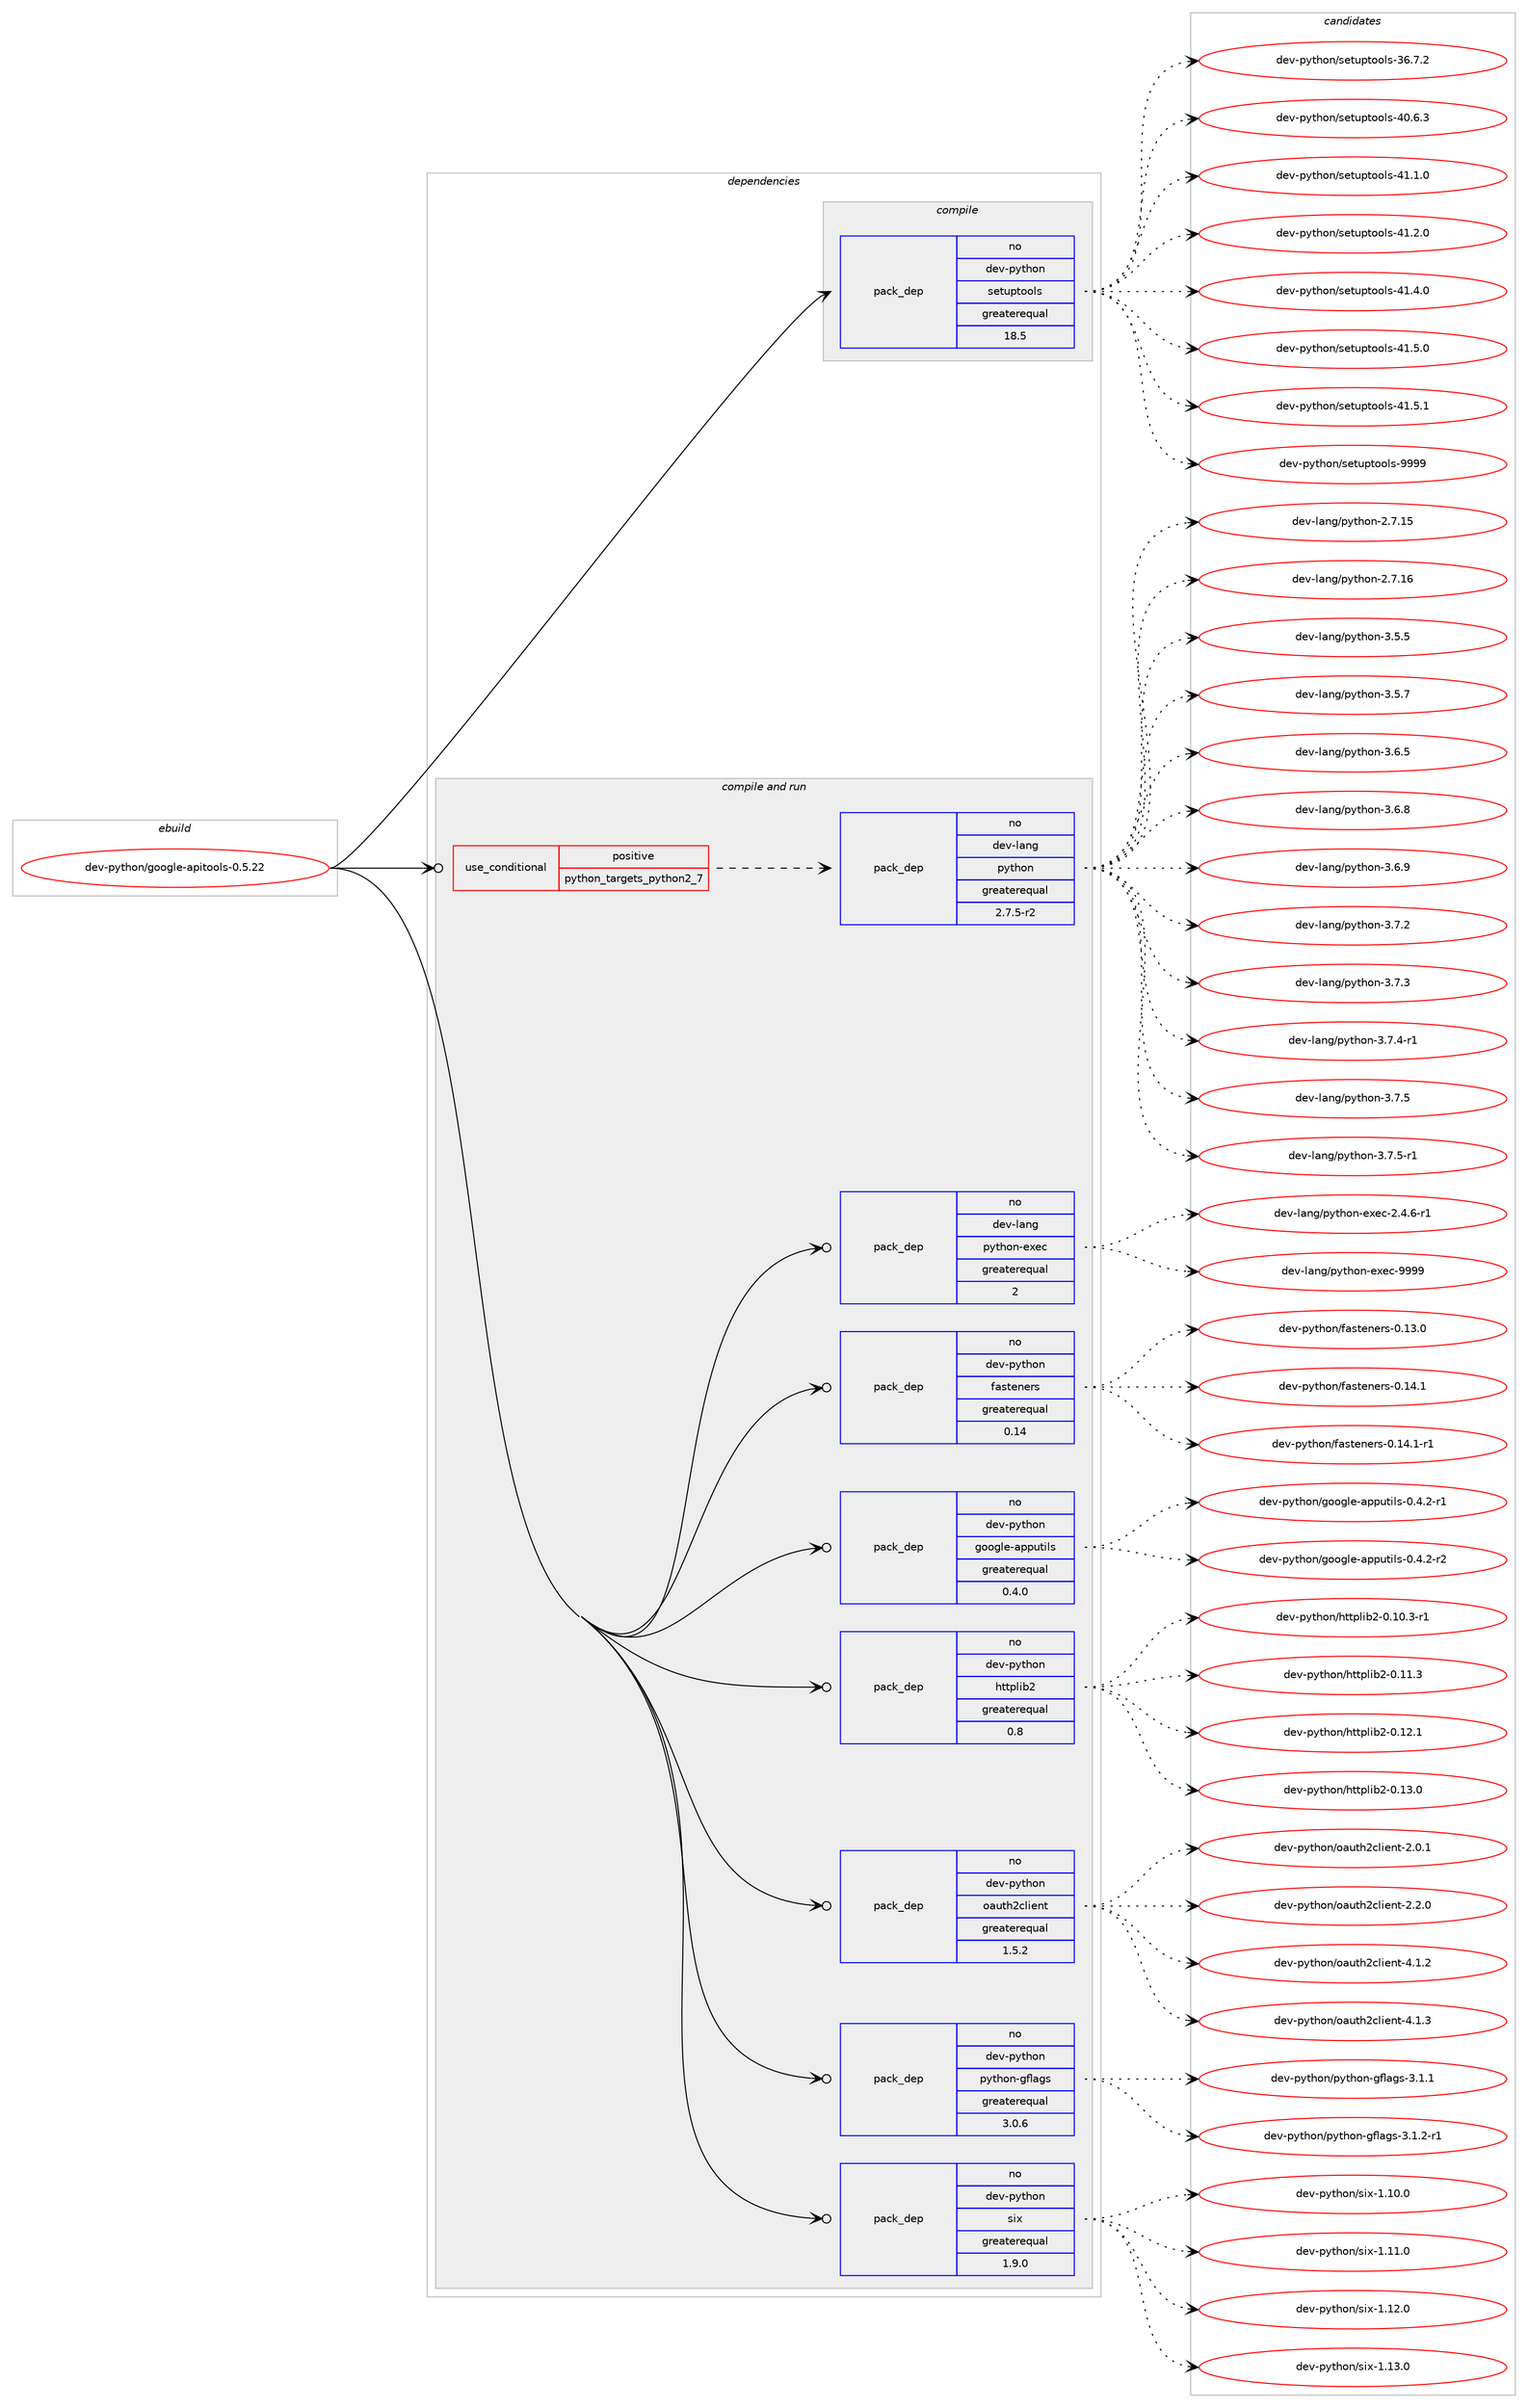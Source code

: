 digraph prolog {

# *************
# Graph options
# *************

newrank=true;
concentrate=true;
compound=true;
graph [rankdir=LR,fontname=Helvetica,fontsize=10,ranksep=1.5];#, ranksep=2.5, nodesep=0.2];
edge  [arrowhead=vee];
node  [fontname=Helvetica,fontsize=10];

# **********
# The ebuild
# **********

subgraph cluster_leftcol {
color=gray;
rank=same;
label=<<i>ebuild</i>>;
id [label="dev-python/google-apitools-0.5.22", color=red, width=4, href="../dev-python/google-apitools-0.5.22.svg"];
}

# ****************
# The dependencies
# ****************

subgraph cluster_midcol {
color=gray;
label=<<i>dependencies</i>>;
subgraph cluster_compile {
fillcolor="#eeeeee";
style=filled;
label=<<i>compile</i>>;
subgraph pack455209 {
dependency607137 [label=<<TABLE BORDER="0" CELLBORDER="1" CELLSPACING="0" CELLPADDING="4" WIDTH="220"><TR><TD ROWSPAN="6" CELLPADDING="30">pack_dep</TD></TR><TR><TD WIDTH="110">no</TD></TR><TR><TD>dev-python</TD></TR><TR><TD>setuptools</TD></TR><TR><TD>greaterequal</TD></TR><TR><TD>18.5</TD></TR></TABLE>>, shape=none, color=blue];
}
id:e -> dependency607137:w [weight=20,style="solid",arrowhead="vee"];
}
subgraph cluster_compileandrun {
fillcolor="#eeeeee";
style=filled;
label=<<i>compile and run</i>>;
subgraph cond140130 {
dependency607138 [label=<<TABLE BORDER="0" CELLBORDER="1" CELLSPACING="0" CELLPADDING="4"><TR><TD ROWSPAN="3" CELLPADDING="10">use_conditional</TD></TR><TR><TD>positive</TD></TR><TR><TD>python_targets_python2_7</TD></TR></TABLE>>, shape=none, color=red];
subgraph pack455210 {
dependency607139 [label=<<TABLE BORDER="0" CELLBORDER="1" CELLSPACING="0" CELLPADDING="4" WIDTH="220"><TR><TD ROWSPAN="6" CELLPADDING="30">pack_dep</TD></TR><TR><TD WIDTH="110">no</TD></TR><TR><TD>dev-lang</TD></TR><TR><TD>python</TD></TR><TR><TD>greaterequal</TD></TR><TR><TD>2.7.5-r2</TD></TR></TABLE>>, shape=none, color=blue];
}
dependency607138:e -> dependency607139:w [weight=20,style="dashed",arrowhead="vee"];
}
id:e -> dependency607138:w [weight=20,style="solid",arrowhead="odotvee"];
subgraph pack455211 {
dependency607140 [label=<<TABLE BORDER="0" CELLBORDER="1" CELLSPACING="0" CELLPADDING="4" WIDTH="220"><TR><TD ROWSPAN="6" CELLPADDING="30">pack_dep</TD></TR><TR><TD WIDTH="110">no</TD></TR><TR><TD>dev-lang</TD></TR><TR><TD>python-exec</TD></TR><TR><TD>greaterequal</TD></TR><TR><TD>2</TD></TR></TABLE>>, shape=none, color=blue];
}
id:e -> dependency607140:w [weight=20,style="solid",arrowhead="odotvee"];
subgraph pack455212 {
dependency607141 [label=<<TABLE BORDER="0" CELLBORDER="1" CELLSPACING="0" CELLPADDING="4" WIDTH="220"><TR><TD ROWSPAN="6" CELLPADDING="30">pack_dep</TD></TR><TR><TD WIDTH="110">no</TD></TR><TR><TD>dev-python</TD></TR><TR><TD>fasteners</TD></TR><TR><TD>greaterequal</TD></TR><TR><TD>0.14</TD></TR></TABLE>>, shape=none, color=blue];
}
id:e -> dependency607141:w [weight=20,style="solid",arrowhead="odotvee"];
subgraph pack455213 {
dependency607142 [label=<<TABLE BORDER="0" CELLBORDER="1" CELLSPACING="0" CELLPADDING="4" WIDTH="220"><TR><TD ROWSPAN="6" CELLPADDING="30">pack_dep</TD></TR><TR><TD WIDTH="110">no</TD></TR><TR><TD>dev-python</TD></TR><TR><TD>google-apputils</TD></TR><TR><TD>greaterequal</TD></TR><TR><TD>0.4.0</TD></TR></TABLE>>, shape=none, color=blue];
}
id:e -> dependency607142:w [weight=20,style="solid",arrowhead="odotvee"];
subgraph pack455214 {
dependency607143 [label=<<TABLE BORDER="0" CELLBORDER="1" CELLSPACING="0" CELLPADDING="4" WIDTH="220"><TR><TD ROWSPAN="6" CELLPADDING="30">pack_dep</TD></TR><TR><TD WIDTH="110">no</TD></TR><TR><TD>dev-python</TD></TR><TR><TD>httplib2</TD></TR><TR><TD>greaterequal</TD></TR><TR><TD>0.8</TD></TR></TABLE>>, shape=none, color=blue];
}
id:e -> dependency607143:w [weight=20,style="solid",arrowhead="odotvee"];
subgraph pack455215 {
dependency607144 [label=<<TABLE BORDER="0" CELLBORDER="1" CELLSPACING="0" CELLPADDING="4" WIDTH="220"><TR><TD ROWSPAN="6" CELLPADDING="30">pack_dep</TD></TR><TR><TD WIDTH="110">no</TD></TR><TR><TD>dev-python</TD></TR><TR><TD>oauth2client</TD></TR><TR><TD>greaterequal</TD></TR><TR><TD>1.5.2</TD></TR></TABLE>>, shape=none, color=blue];
}
id:e -> dependency607144:w [weight=20,style="solid",arrowhead="odotvee"];
subgraph pack455216 {
dependency607145 [label=<<TABLE BORDER="0" CELLBORDER="1" CELLSPACING="0" CELLPADDING="4" WIDTH="220"><TR><TD ROWSPAN="6" CELLPADDING="30">pack_dep</TD></TR><TR><TD WIDTH="110">no</TD></TR><TR><TD>dev-python</TD></TR><TR><TD>python-gflags</TD></TR><TR><TD>greaterequal</TD></TR><TR><TD>3.0.6</TD></TR></TABLE>>, shape=none, color=blue];
}
id:e -> dependency607145:w [weight=20,style="solid",arrowhead="odotvee"];
subgraph pack455217 {
dependency607146 [label=<<TABLE BORDER="0" CELLBORDER="1" CELLSPACING="0" CELLPADDING="4" WIDTH="220"><TR><TD ROWSPAN="6" CELLPADDING="30">pack_dep</TD></TR><TR><TD WIDTH="110">no</TD></TR><TR><TD>dev-python</TD></TR><TR><TD>six</TD></TR><TR><TD>greaterequal</TD></TR><TR><TD>1.9.0</TD></TR></TABLE>>, shape=none, color=blue];
}
id:e -> dependency607146:w [weight=20,style="solid",arrowhead="odotvee"];
}
subgraph cluster_run {
fillcolor="#eeeeee";
style=filled;
label=<<i>run</i>>;
}
}

# **************
# The candidates
# **************

subgraph cluster_choices {
rank=same;
color=gray;
label=<<i>candidates</i>>;

subgraph choice455209 {
color=black;
nodesep=1;
choice100101118451121211161041111104711510111611711211611111110811545515446554650 [label="dev-python/setuptools-36.7.2", color=red, width=4,href="../dev-python/setuptools-36.7.2.svg"];
choice100101118451121211161041111104711510111611711211611111110811545524846544651 [label="dev-python/setuptools-40.6.3", color=red, width=4,href="../dev-python/setuptools-40.6.3.svg"];
choice100101118451121211161041111104711510111611711211611111110811545524946494648 [label="dev-python/setuptools-41.1.0", color=red, width=4,href="../dev-python/setuptools-41.1.0.svg"];
choice100101118451121211161041111104711510111611711211611111110811545524946504648 [label="dev-python/setuptools-41.2.0", color=red, width=4,href="../dev-python/setuptools-41.2.0.svg"];
choice100101118451121211161041111104711510111611711211611111110811545524946524648 [label="dev-python/setuptools-41.4.0", color=red, width=4,href="../dev-python/setuptools-41.4.0.svg"];
choice100101118451121211161041111104711510111611711211611111110811545524946534648 [label="dev-python/setuptools-41.5.0", color=red, width=4,href="../dev-python/setuptools-41.5.0.svg"];
choice100101118451121211161041111104711510111611711211611111110811545524946534649 [label="dev-python/setuptools-41.5.1", color=red, width=4,href="../dev-python/setuptools-41.5.1.svg"];
choice10010111845112121116104111110471151011161171121161111111081154557575757 [label="dev-python/setuptools-9999", color=red, width=4,href="../dev-python/setuptools-9999.svg"];
dependency607137:e -> choice100101118451121211161041111104711510111611711211611111110811545515446554650:w [style=dotted,weight="100"];
dependency607137:e -> choice100101118451121211161041111104711510111611711211611111110811545524846544651:w [style=dotted,weight="100"];
dependency607137:e -> choice100101118451121211161041111104711510111611711211611111110811545524946494648:w [style=dotted,weight="100"];
dependency607137:e -> choice100101118451121211161041111104711510111611711211611111110811545524946504648:w [style=dotted,weight="100"];
dependency607137:e -> choice100101118451121211161041111104711510111611711211611111110811545524946524648:w [style=dotted,weight="100"];
dependency607137:e -> choice100101118451121211161041111104711510111611711211611111110811545524946534648:w [style=dotted,weight="100"];
dependency607137:e -> choice100101118451121211161041111104711510111611711211611111110811545524946534649:w [style=dotted,weight="100"];
dependency607137:e -> choice10010111845112121116104111110471151011161171121161111111081154557575757:w [style=dotted,weight="100"];
}
subgraph choice455210 {
color=black;
nodesep=1;
choice10010111845108971101034711212111610411111045504655464953 [label="dev-lang/python-2.7.15", color=red, width=4,href="../dev-lang/python-2.7.15.svg"];
choice10010111845108971101034711212111610411111045504655464954 [label="dev-lang/python-2.7.16", color=red, width=4,href="../dev-lang/python-2.7.16.svg"];
choice100101118451089711010347112121116104111110455146534653 [label="dev-lang/python-3.5.5", color=red, width=4,href="../dev-lang/python-3.5.5.svg"];
choice100101118451089711010347112121116104111110455146534655 [label="dev-lang/python-3.5.7", color=red, width=4,href="../dev-lang/python-3.5.7.svg"];
choice100101118451089711010347112121116104111110455146544653 [label="dev-lang/python-3.6.5", color=red, width=4,href="../dev-lang/python-3.6.5.svg"];
choice100101118451089711010347112121116104111110455146544656 [label="dev-lang/python-3.6.8", color=red, width=4,href="../dev-lang/python-3.6.8.svg"];
choice100101118451089711010347112121116104111110455146544657 [label="dev-lang/python-3.6.9", color=red, width=4,href="../dev-lang/python-3.6.9.svg"];
choice100101118451089711010347112121116104111110455146554650 [label="dev-lang/python-3.7.2", color=red, width=4,href="../dev-lang/python-3.7.2.svg"];
choice100101118451089711010347112121116104111110455146554651 [label="dev-lang/python-3.7.3", color=red, width=4,href="../dev-lang/python-3.7.3.svg"];
choice1001011184510897110103471121211161041111104551465546524511449 [label="dev-lang/python-3.7.4-r1", color=red, width=4,href="../dev-lang/python-3.7.4-r1.svg"];
choice100101118451089711010347112121116104111110455146554653 [label="dev-lang/python-3.7.5", color=red, width=4,href="../dev-lang/python-3.7.5.svg"];
choice1001011184510897110103471121211161041111104551465546534511449 [label="dev-lang/python-3.7.5-r1", color=red, width=4,href="../dev-lang/python-3.7.5-r1.svg"];
dependency607139:e -> choice10010111845108971101034711212111610411111045504655464953:w [style=dotted,weight="100"];
dependency607139:e -> choice10010111845108971101034711212111610411111045504655464954:w [style=dotted,weight="100"];
dependency607139:e -> choice100101118451089711010347112121116104111110455146534653:w [style=dotted,weight="100"];
dependency607139:e -> choice100101118451089711010347112121116104111110455146534655:w [style=dotted,weight="100"];
dependency607139:e -> choice100101118451089711010347112121116104111110455146544653:w [style=dotted,weight="100"];
dependency607139:e -> choice100101118451089711010347112121116104111110455146544656:w [style=dotted,weight="100"];
dependency607139:e -> choice100101118451089711010347112121116104111110455146544657:w [style=dotted,weight="100"];
dependency607139:e -> choice100101118451089711010347112121116104111110455146554650:w [style=dotted,weight="100"];
dependency607139:e -> choice100101118451089711010347112121116104111110455146554651:w [style=dotted,weight="100"];
dependency607139:e -> choice1001011184510897110103471121211161041111104551465546524511449:w [style=dotted,weight="100"];
dependency607139:e -> choice100101118451089711010347112121116104111110455146554653:w [style=dotted,weight="100"];
dependency607139:e -> choice1001011184510897110103471121211161041111104551465546534511449:w [style=dotted,weight="100"];
}
subgraph choice455211 {
color=black;
nodesep=1;
choice10010111845108971101034711212111610411111045101120101994550465246544511449 [label="dev-lang/python-exec-2.4.6-r1", color=red, width=4,href="../dev-lang/python-exec-2.4.6-r1.svg"];
choice10010111845108971101034711212111610411111045101120101994557575757 [label="dev-lang/python-exec-9999", color=red, width=4,href="../dev-lang/python-exec-9999.svg"];
dependency607140:e -> choice10010111845108971101034711212111610411111045101120101994550465246544511449:w [style=dotted,weight="100"];
dependency607140:e -> choice10010111845108971101034711212111610411111045101120101994557575757:w [style=dotted,weight="100"];
}
subgraph choice455212 {
color=black;
nodesep=1;
choice10010111845112121116104111110471029711511610111010111411545484649514648 [label="dev-python/fasteners-0.13.0", color=red, width=4,href="../dev-python/fasteners-0.13.0.svg"];
choice10010111845112121116104111110471029711511610111010111411545484649524649 [label="dev-python/fasteners-0.14.1", color=red, width=4,href="../dev-python/fasteners-0.14.1.svg"];
choice100101118451121211161041111104710297115116101110101114115454846495246494511449 [label="dev-python/fasteners-0.14.1-r1", color=red, width=4,href="../dev-python/fasteners-0.14.1-r1.svg"];
dependency607141:e -> choice10010111845112121116104111110471029711511610111010111411545484649514648:w [style=dotted,weight="100"];
dependency607141:e -> choice10010111845112121116104111110471029711511610111010111411545484649524649:w [style=dotted,weight="100"];
dependency607141:e -> choice100101118451121211161041111104710297115116101110101114115454846495246494511449:w [style=dotted,weight="100"];
}
subgraph choice455213 {
color=black;
nodesep=1;
choice100101118451121211161041111104710311111110310810145971121121171161051081154548465246504511449 [label="dev-python/google-apputils-0.4.2-r1", color=red, width=4,href="../dev-python/google-apputils-0.4.2-r1.svg"];
choice100101118451121211161041111104710311111110310810145971121121171161051081154548465246504511450 [label="dev-python/google-apputils-0.4.2-r2", color=red, width=4,href="../dev-python/google-apputils-0.4.2-r2.svg"];
dependency607142:e -> choice100101118451121211161041111104710311111110310810145971121121171161051081154548465246504511449:w [style=dotted,weight="100"];
dependency607142:e -> choice100101118451121211161041111104710311111110310810145971121121171161051081154548465246504511450:w [style=dotted,weight="100"];
}
subgraph choice455214 {
color=black;
nodesep=1;
choice10010111845112121116104111110471041161161121081059850454846494846514511449 [label="dev-python/httplib2-0.10.3-r1", color=red, width=4,href="../dev-python/httplib2-0.10.3-r1.svg"];
choice1001011184511212111610411111047104116116112108105985045484649494651 [label="dev-python/httplib2-0.11.3", color=red, width=4,href="../dev-python/httplib2-0.11.3.svg"];
choice1001011184511212111610411111047104116116112108105985045484649504649 [label="dev-python/httplib2-0.12.1", color=red, width=4,href="../dev-python/httplib2-0.12.1.svg"];
choice1001011184511212111610411111047104116116112108105985045484649514648 [label="dev-python/httplib2-0.13.0", color=red, width=4,href="../dev-python/httplib2-0.13.0.svg"];
dependency607143:e -> choice10010111845112121116104111110471041161161121081059850454846494846514511449:w [style=dotted,weight="100"];
dependency607143:e -> choice1001011184511212111610411111047104116116112108105985045484649494651:w [style=dotted,weight="100"];
dependency607143:e -> choice1001011184511212111610411111047104116116112108105985045484649504649:w [style=dotted,weight="100"];
dependency607143:e -> choice1001011184511212111610411111047104116116112108105985045484649514648:w [style=dotted,weight="100"];
}
subgraph choice455215 {
color=black;
nodesep=1;
choice1001011184511212111610411111047111971171161045099108105101110116455046484649 [label="dev-python/oauth2client-2.0.1", color=red, width=4,href="../dev-python/oauth2client-2.0.1.svg"];
choice1001011184511212111610411111047111971171161045099108105101110116455046504648 [label="dev-python/oauth2client-2.2.0", color=red, width=4,href="../dev-python/oauth2client-2.2.0.svg"];
choice1001011184511212111610411111047111971171161045099108105101110116455246494650 [label="dev-python/oauth2client-4.1.2", color=red, width=4,href="../dev-python/oauth2client-4.1.2.svg"];
choice1001011184511212111610411111047111971171161045099108105101110116455246494651 [label="dev-python/oauth2client-4.1.3", color=red, width=4,href="../dev-python/oauth2client-4.1.3.svg"];
dependency607144:e -> choice1001011184511212111610411111047111971171161045099108105101110116455046484649:w [style=dotted,weight="100"];
dependency607144:e -> choice1001011184511212111610411111047111971171161045099108105101110116455046504648:w [style=dotted,weight="100"];
dependency607144:e -> choice1001011184511212111610411111047111971171161045099108105101110116455246494650:w [style=dotted,weight="100"];
dependency607144:e -> choice1001011184511212111610411111047111971171161045099108105101110116455246494651:w [style=dotted,weight="100"];
}
subgraph choice455216 {
color=black;
nodesep=1;
choice10010111845112121116104111110471121211161041111104510310210897103115455146494649 [label="dev-python/python-gflags-3.1.1", color=red, width=4,href="../dev-python/python-gflags-3.1.1.svg"];
choice100101118451121211161041111104711212111610411111045103102108971031154551464946504511449 [label="dev-python/python-gflags-3.1.2-r1", color=red, width=4,href="../dev-python/python-gflags-3.1.2-r1.svg"];
dependency607145:e -> choice10010111845112121116104111110471121211161041111104510310210897103115455146494649:w [style=dotted,weight="100"];
dependency607145:e -> choice100101118451121211161041111104711212111610411111045103102108971031154551464946504511449:w [style=dotted,weight="100"];
}
subgraph choice455217 {
color=black;
nodesep=1;
choice100101118451121211161041111104711510512045494649484648 [label="dev-python/six-1.10.0", color=red, width=4,href="../dev-python/six-1.10.0.svg"];
choice100101118451121211161041111104711510512045494649494648 [label="dev-python/six-1.11.0", color=red, width=4,href="../dev-python/six-1.11.0.svg"];
choice100101118451121211161041111104711510512045494649504648 [label="dev-python/six-1.12.0", color=red, width=4,href="../dev-python/six-1.12.0.svg"];
choice100101118451121211161041111104711510512045494649514648 [label="dev-python/six-1.13.0", color=red, width=4,href="../dev-python/six-1.13.0.svg"];
dependency607146:e -> choice100101118451121211161041111104711510512045494649484648:w [style=dotted,weight="100"];
dependency607146:e -> choice100101118451121211161041111104711510512045494649494648:w [style=dotted,weight="100"];
dependency607146:e -> choice100101118451121211161041111104711510512045494649504648:w [style=dotted,weight="100"];
dependency607146:e -> choice100101118451121211161041111104711510512045494649514648:w [style=dotted,weight="100"];
}
}

}

